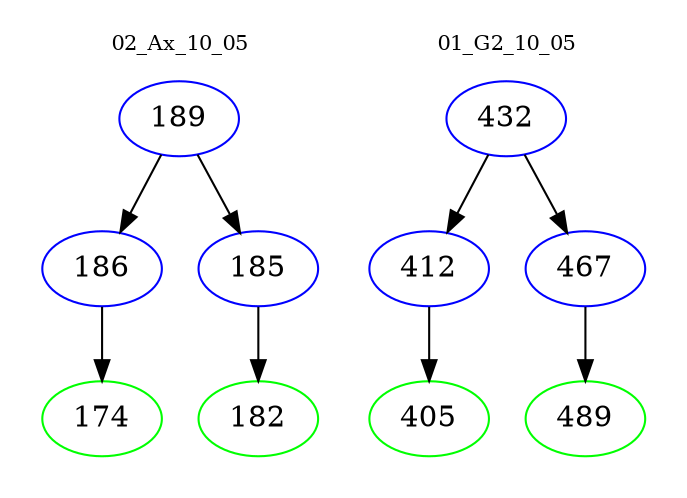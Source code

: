 digraph{
subgraph cluster_0 {
color = white
label = "02_Ax_10_05";
fontsize=10;
T0_189 [label="189", color="blue"]
T0_189 -> T0_186 [color="black"]
T0_186 [label="186", color="blue"]
T0_186 -> T0_174 [color="black"]
T0_174 [label="174", color="green"]
T0_189 -> T0_185 [color="black"]
T0_185 [label="185", color="blue"]
T0_185 -> T0_182 [color="black"]
T0_182 [label="182", color="green"]
}
subgraph cluster_1 {
color = white
label = "01_G2_10_05";
fontsize=10;
T1_432 [label="432", color="blue"]
T1_432 -> T1_412 [color="black"]
T1_412 [label="412", color="blue"]
T1_412 -> T1_405 [color="black"]
T1_405 [label="405", color="green"]
T1_432 -> T1_467 [color="black"]
T1_467 [label="467", color="blue"]
T1_467 -> T1_489 [color="black"]
T1_489 [label="489", color="green"]
}
}

